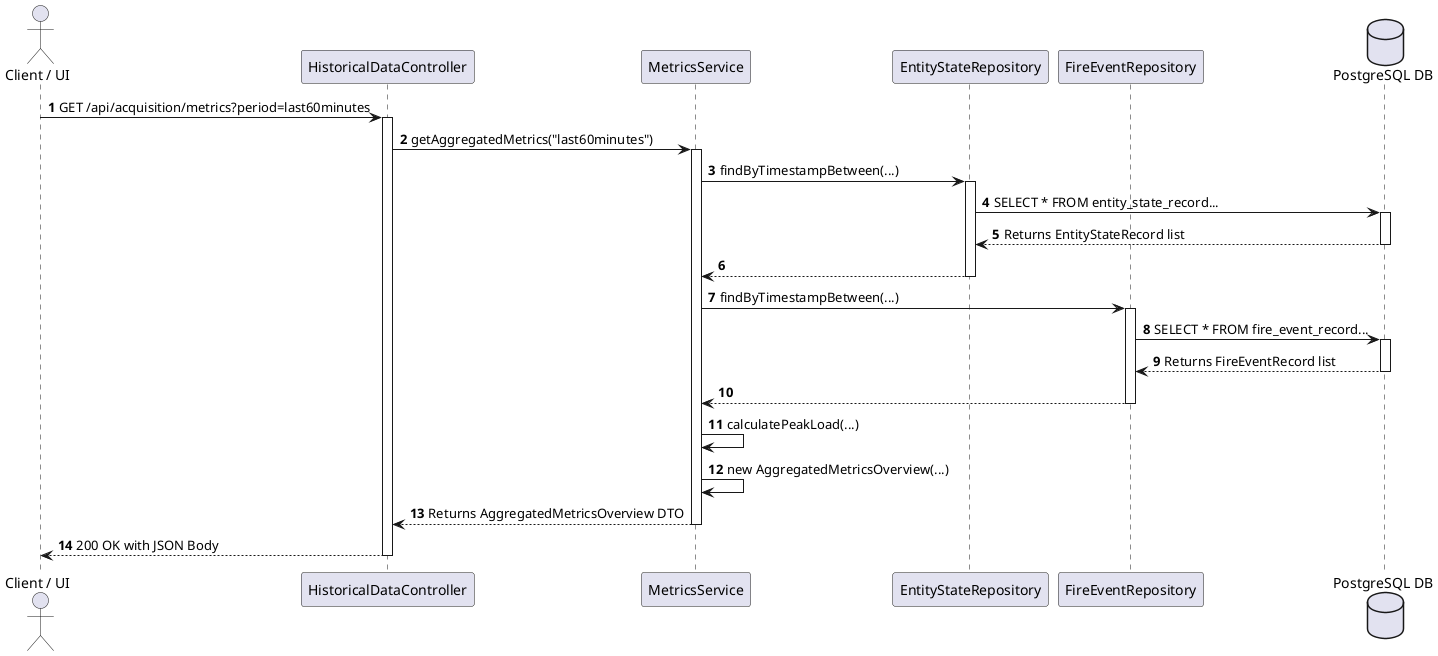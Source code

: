 @startuml
autonumber
actor "Client / UI" as Client

participant "HistoricalDataController" as Controller
participant "MetricsService" as Service
participant "EntityStateRepository" as ESRepo
participant "FireEventRepository" as FERepo
database "PostgreSQL DB" as DB

Client -> Controller : GET /api/acquisition/metrics?period=last60minutes
activate Controller

Controller -> Service : getAggregatedMetrics("last60minutes")
activate Service

Service -> ESRepo : findByTimestampBetween(...)
activate ESRepo
ESRepo -> DB : SELECT * FROM entity_state_record...
activate DB
DB --> ESRepo : Returns EntityStateRecord list
deactivate DB
ESRepo --> Service :
deactivate ESRepo

Service -> FERepo : findByTimestampBetween(...)
activate FERepo
FERepo -> DB : SELECT * FROM fire_event_record...
activate DB
DB --> FERepo : Returns FireEventRecord list
deactivate DB
FERepo --> Service :
deactivate FERepo

Service -> Service : calculatePeakLoad(...)
Service -> Service : new AggregatedMetricsOverview(...)

Service --> Controller : Returns AggregatedMetricsOverview DTO
deactivate Service

Controller --> Client : 200 OK with JSON Body
deactivate Controller

@enduml